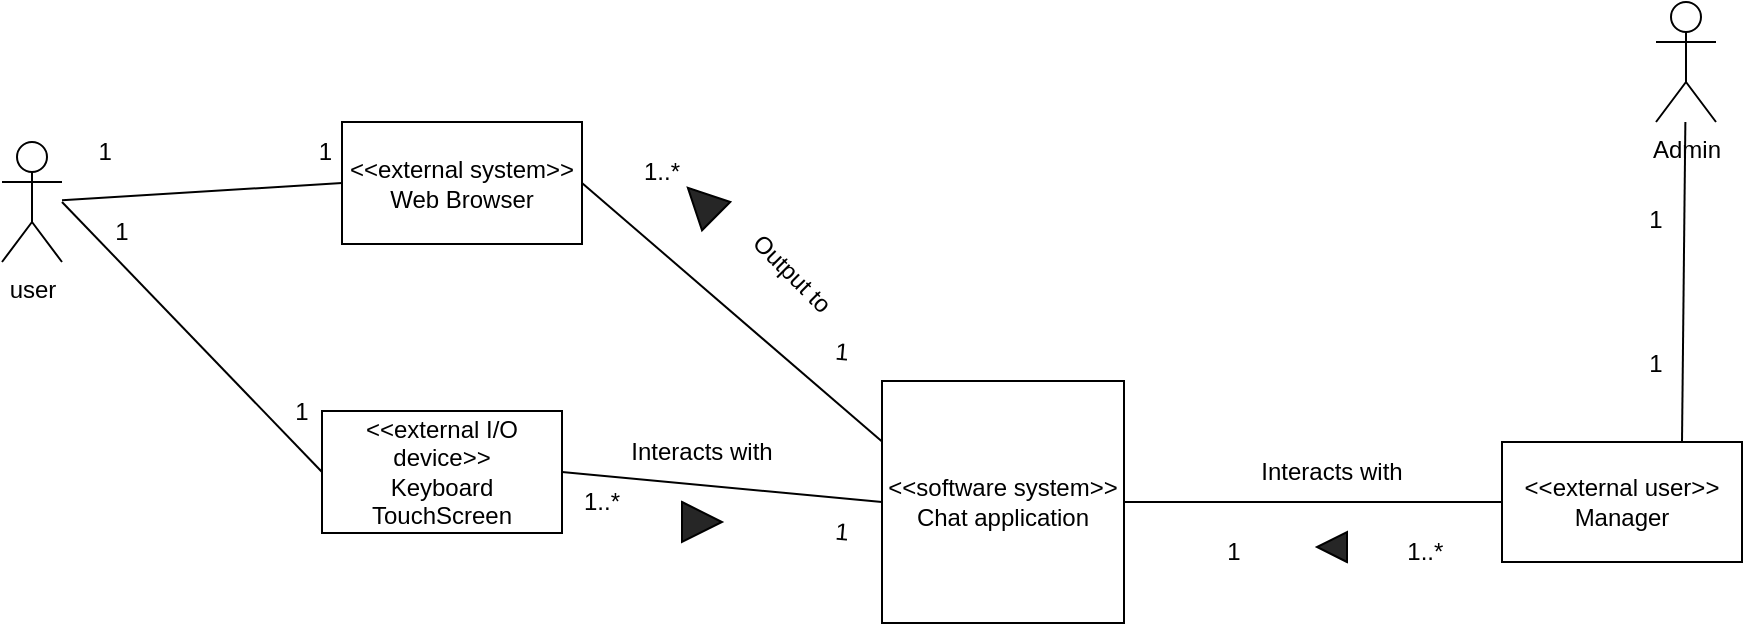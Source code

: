 <mxfile version="24.4.13" type="google">
  <diagram name="Trang-1" id="n8ftMWEecwPH6MgLupJn">
    <mxGraphModel grid="1" page="1" gridSize="10" guides="1" tooltips="1" connect="1" arrows="1" fold="1" pageScale="1" pageWidth="827" pageHeight="1169" math="0" shadow="0">
      <root>
        <mxCell id="0" />
        <mxCell id="1" parent="0" />
        <mxCell id="R5k0O3nK4rdxd5l4m29X-1" value="Admin" style="shape=umlActor;verticalLabelPosition=bottom;verticalAlign=top;html=1;outlineConnect=0;" vertex="1" parent="1">
          <mxGeometry x="777" y="120" width="30" height="60" as="geometry" />
        </mxCell>
        <mxCell id="nJnz30MDW6RaQ0Un0hQr-6" style="rounded=0;orthogonalLoop=1;jettySize=auto;html=1;entryX=0;entryY=0.5;entryDx=0;entryDy=0;endArrow=none;endFill=0;" edge="1" parent="1" target="nJnz30MDW6RaQ0Un0hQr-5">
          <mxGeometry relative="1" as="geometry">
            <mxPoint x="-20" y="220" as="sourcePoint" />
          </mxGeometry>
        </mxCell>
        <mxCell id="R5k0O3nK4rdxd5l4m29X-4" value="user" style="shape=umlActor;verticalLabelPosition=bottom;verticalAlign=top;html=1;outlineConnect=0;" vertex="1" parent="1">
          <mxGeometry x="-50" y="190" width="30" height="60" as="geometry" />
        </mxCell>
        <mxCell id="R5k0O3nK4rdxd5l4m29X-11" value="&lt;font style=&quot;font-size: 12px;&quot;&gt;&amp;lt;&amp;lt;external user&amp;gt;&amp;gt;&lt;br&gt;Manager&lt;/font&gt;" style="rounded=0;whiteSpace=wrap;html=1;" vertex="1" parent="1">
          <mxGeometry x="700" y="340" width="120" height="60" as="geometry" />
        </mxCell>
        <mxCell id="R5k0O3nK4rdxd5l4m29X-16" value="&amp;lt;&amp;lt;external system&amp;gt;&amp;gt;&lt;br&gt;Web Browser" style="rounded=0;whiteSpace=wrap;html=1;" vertex="1" parent="1">
          <mxGeometry x="120" y="180" width="120" height="61" as="geometry" />
        </mxCell>
        <mxCell id="R5k0O3nK4rdxd5l4m29X-23" value="&amp;lt;&amp;lt;software system&amp;gt;&amp;gt;&lt;div&gt;Chat application&lt;/div&gt;" style="whiteSpace=wrap;html=1;aspect=fixed;" vertex="1" parent="1">
          <mxGeometry x="390" y="309.5" width="121" height="121" as="geometry" />
        </mxCell>
        <mxCell id="R5k0O3nK4rdxd5l4m29X-25" value="" style="endArrow=none;html=1;rounded=0;exitX=0.75;exitY=0;exitDx=0;exitDy=0;" edge="1" parent="1" source="R5k0O3nK4rdxd5l4m29X-11" target="R5k0O3nK4rdxd5l4m29X-1">
          <mxGeometry width="50" height="50" relative="1" as="geometry">
            <mxPoint x="540" y="270" as="sourcePoint" />
            <mxPoint x="791.684" y="180" as="targetPoint" />
          </mxGeometry>
        </mxCell>
        <mxCell id="R5k0O3nK4rdxd5l4m29X-27" value="1&lt;div&gt;&lt;br&gt;&lt;/div&gt;&lt;div&gt;&lt;br&gt;&lt;/div&gt;&lt;div&gt;&lt;br&gt;&lt;/div&gt;&lt;div&gt;&lt;br&gt;&lt;/div&gt;&lt;div&gt;1&lt;/div&gt;" style="text;html=1;align=center;verticalAlign=middle;whiteSpace=wrap;rounded=0;" vertex="1" parent="1">
          <mxGeometry x="747" y="250" width="60" height="30" as="geometry" />
        </mxCell>
        <mxCell id="R5k0O3nK4rdxd5l4m29X-34" value="" style="endArrow=none;html=1;rounded=0;entryX=0;entryY=0.5;entryDx=0;entryDy=0;exitX=1;exitY=0.5;exitDx=0;exitDy=0;" edge="1" parent="1" source="R5k0O3nK4rdxd5l4m29X-23" target="R5k0O3nK4rdxd5l4m29X-11">
          <mxGeometry width="50" height="50" relative="1" as="geometry">
            <mxPoint x="540" y="270" as="sourcePoint" />
            <mxPoint x="590" y="220" as="targetPoint" />
          </mxGeometry>
        </mxCell>
        <mxCell id="R5k0O3nK4rdxd5l4m29X-35" value="Interacts with" style="text;html=1;align=center;verticalAlign=middle;whiteSpace=wrap;rounded=0;" vertex="1" parent="1">
          <mxGeometry x="560" y="340" width="110" height="30" as="geometry" />
        </mxCell>
        <mxCell id="R5k0O3nK4rdxd5l4m29X-36" value="&amp;nbsp;1&amp;nbsp; &amp;nbsp; &amp;nbsp; &amp;nbsp; &amp;nbsp; &amp;nbsp; &amp;nbsp; &amp;nbsp; &amp;nbsp; &amp;nbsp; &amp;nbsp; &amp;nbsp; &amp;nbsp;1..*" style="text;html=1;align=center;verticalAlign=middle;whiteSpace=wrap;rounded=0;" vertex="1" parent="1">
          <mxGeometry x="530" y="380" width="170" height="30" as="geometry" />
        </mxCell>
        <mxCell id="R5k0O3nK4rdxd5l4m29X-37" value="" style="triangle;whiteSpace=wrap;html=1;direction=west;fillColor=#262626;" vertex="1" parent="1">
          <mxGeometry x="607.5" y="385" width="15" height="15" as="geometry" />
        </mxCell>
        <mxCell id="R5k0O3nK4rdxd5l4m29X-39" value="" style="endArrow=none;html=1;rounded=0;entryX=0;entryY=0.25;entryDx=0;entryDy=0;exitX=1;exitY=0.5;exitDx=0;exitDy=0;" edge="1" parent="1" source="R5k0O3nK4rdxd5l4m29X-16" target="R5k0O3nK4rdxd5l4m29X-23">
          <mxGeometry width="50" height="50" relative="1" as="geometry">
            <mxPoint x="610" y="490" as="sourcePoint" />
            <mxPoint x="660" y="440" as="targetPoint" />
          </mxGeometry>
        </mxCell>
        <mxCell id="R5k0O3nK4rdxd5l4m29X-40" value="1..*" style="text;html=1;align=center;verticalAlign=middle;whiteSpace=wrap;rounded=0;" vertex="1" parent="1">
          <mxGeometry x="250" y="190" width="60" height="30" as="geometry" />
        </mxCell>
        <mxCell id="R5k0O3nK4rdxd5l4m29X-41" value="" style="triangle;whiteSpace=wrap;html=1;fillColor=#262626;direction=north;rotation=-45;" vertex="1" parent="1">
          <mxGeometry x="290" y="210" width="20" height="20" as="geometry" />
        </mxCell>
        <mxCell id="R5k0O3nK4rdxd5l4m29X-42" value="Output to" style="text;html=1;align=center;verticalAlign=middle;whiteSpace=wrap;rounded=0;rotation=45;" vertex="1" parent="1">
          <mxGeometry x="310" y="241" width="70" height="30" as="geometry" />
        </mxCell>
        <mxCell id="R5k0O3nK4rdxd5l4m29X-43" value="1" style="text;html=1;align=center;verticalAlign=middle;whiteSpace=wrap;rounded=0;rotation=5;" vertex="1" parent="1">
          <mxGeometry x="340" y="280" width="60" height="30" as="geometry" />
        </mxCell>
        <mxCell id="R5k0O3nK4rdxd5l4m29X-46" value="" style="endArrow=none;html=1;rounded=0;entryX=0;entryY=0.5;entryDx=0;entryDy=0;" edge="1" parent="1" source="R5k0O3nK4rdxd5l4m29X-4" target="R5k0O3nK4rdxd5l4m29X-16">
          <mxGeometry width="50" height="50" relative="1" as="geometry">
            <mxPoint x="660" y="100" as="sourcePoint" />
            <mxPoint x="710" y="50" as="targetPoint" />
          </mxGeometry>
        </mxCell>
        <mxCell id="R5k0O3nK4rdxd5l4m29X-47" value="&amp;nbsp;1&amp;nbsp; &amp;nbsp; &amp;nbsp; &amp;nbsp; &amp;nbsp; &amp;nbsp; &amp;nbsp; &amp;nbsp; &amp;nbsp; &amp;nbsp; &amp;nbsp; &amp;nbsp; &amp;nbsp; &amp;nbsp; &amp;nbsp; &amp;nbsp;1" style="text;html=1;align=center;verticalAlign=middle;whiteSpace=wrap;rounded=0;rotation=0;" vertex="1" parent="1">
          <mxGeometry x="-10" y="180" width="130" height="30" as="geometry" />
        </mxCell>
        <mxCell id="nJnz30MDW6RaQ0Un0hQr-9" style="rounded=0;orthogonalLoop=1;jettySize=auto;html=1;exitX=1;exitY=0.5;exitDx=0;exitDy=0;entryX=0;entryY=0.5;entryDx=0;entryDy=0;endArrow=none;endFill=0;" edge="1" parent="1" source="nJnz30MDW6RaQ0Un0hQr-5" target="R5k0O3nK4rdxd5l4m29X-23">
          <mxGeometry relative="1" as="geometry" />
        </mxCell>
        <mxCell id="nJnz30MDW6RaQ0Un0hQr-5" value="&amp;lt;&amp;lt;external I/O device&amp;gt;&amp;gt;&lt;br&gt;Keyboard&lt;div&gt;TouchScreen&lt;/div&gt;" style="rounded=0;whiteSpace=wrap;html=1;" vertex="1" parent="1">
          <mxGeometry x="110" y="324.5" width="120" height="61" as="geometry" />
        </mxCell>
        <mxCell id="nJnz30MDW6RaQ0Un0hQr-7" value="1" style="text;html=1;align=center;verticalAlign=middle;whiteSpace=wrap;rounded=0;" vertex="1" parent="1">
          <mxGeometry x="-20" y="220" width="60" height="30" as="geometry" />
        </mxCell>
        <mxCell id="nJnz30MDW6RaQ0Un0hQr-8" value="1" style="text;html=1;align=center;verticalAlign=middle;whiteSpace=wrap;rounded=0;" vertex="1" parent="1">
          <mxGeometry x="70" y="310" width="60" height="30" as="geometry" />
        </mxCell>
        <mxCell id="nJnz30MDW6RaQ0Un0hQr-10" value="1" style="text;html=1;align=center;verticalAlign=middle;whiteSpace=wrap;rounded=0;rotation=5;" vertex="1" parent="1">
          <mxGeometry x="340" y="370" width="60" height="30" as="geometry" />
        </mxCell>
        <mxCell id="nJnz30MDW6RaQ0Un0hQr-11" value="1..*" style="text;html=1;align=center;verticalAlign=middle;whiteSpace=wrap;rounded=0;" vertex="1" parent="1">
          <mxGeometry x="220" y="355" width="60" height="30" as="geometry" />
        </mxCell>
        <mxCell id="nJnz30MDW6RaQ0Un0hQr-12" value="Interacts with" style="text;html=1;align=center;verticalAlign=middle;whiteSpace=wrap;rounded=0;" vertex="1" parent="1">
          <mxGeometry x="245" y="330" width="110" height="30" as="geometry" />
        </mxCell>
        <mxCell id="nJnz30MDW6RaQ0Un0hQr-14" value="" style="triangle;whiteSpace=wrap;html=1;fillColor=#262626;direction=north;rotation=90;" vertex="1" parent="1">
          <mxGeometry x="290" y="370" width="20" height="20" as="geometry" />
        </mxCell>
      </root>
    </mxGraphModel>
  </diagram>
</mxfile>

